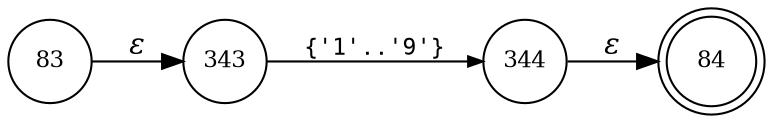 digraph ATN {
rankdir=LR;
s84[fontsize=11, label="84", shape=doublecircle, fixedsize=true, width=.6];
s83[fontsize=11,label="83", shape=circle, fixedsize=true, width=.55, peripheries=1];
s343[fontsize=11,label="343", shape=circle, fixedsize=true, width=.55, peripheries=1];
s344[fontsize=11,label="344", shape=circle, fixedsize=true, width=.55, peripheries=1];
s83 -> s343 [fontname="Times-Italic", label="&epsilon;"];
s343 -> s344 [fontsize=11, fontname="Courier", arrowsize=.7, label = "{'1'..'9'}", arrowhead = normal];
s344 -> s84 [fontname="Times-Italic", label="&epsilon;"];
}